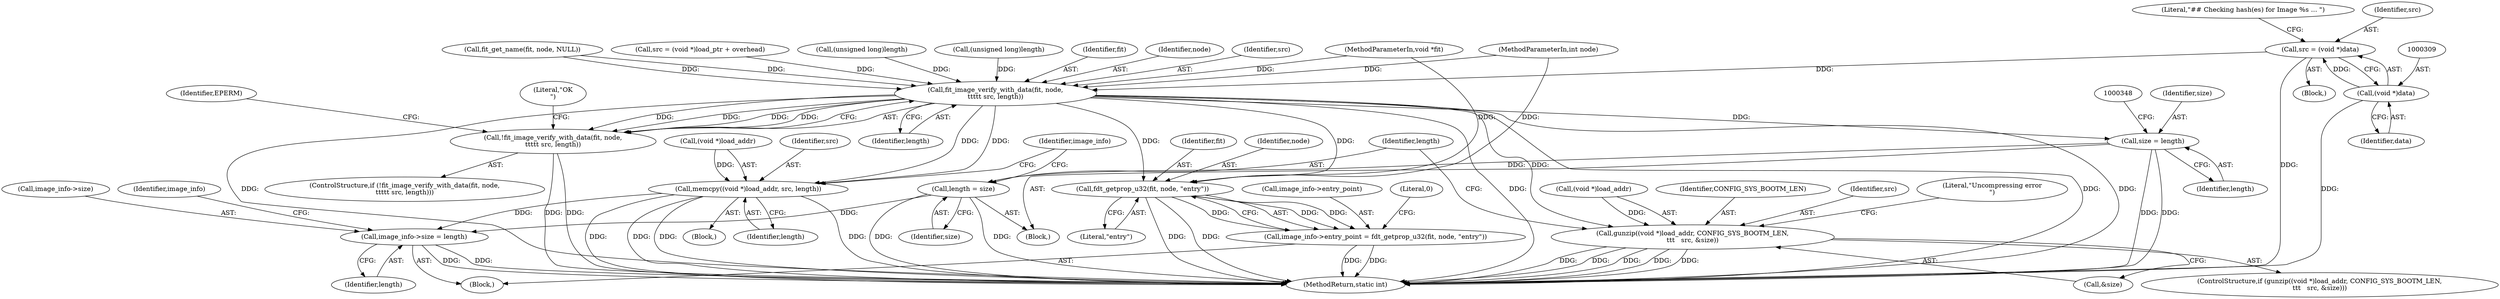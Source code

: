 digraph "0_u-boot_master_15@pointer" {
"1000306" [label="(Call,src = (void *)data)"];
"1000308" [label="(Call,(void *)data)"];
"1000319" [label="(Call,fit_image_verify_with_data(fit, node,\n\t\t\t\t\t src, length))"];
"1000318" [label="(Call,!fit_image_verify_with_data(fit, node,\n\t\t\t\t\t src, length))"];
"1000342" [label="(Call,size = length)"];
"1000360" [label="(Call,length = size)"];
"1000379" [label="(Call,image_info->size = length)"];
"1000346" [label="(Call,gunzip((void *)load_addr, CONFIG_SYS_BOOTM_LEN,\n\t\t\t   src, &size))"];
"1000365" [label="(Call,memcpy((void *)load_addr, src, length))"];
"1000388" [label="(Call,fdt_getprop_u32(fit, node, \"entry\"))"];
"1000384" [label="(Call,image_info->entry_point = fdt_getprop_u32(fit, node, \"entry\"))"];
"1000365" [label="(Call,memcpy((void *)load_addr, src, length))"];
"1000388" [label="(Call,fdt_getprop_u32(fit, node, \"entry\"))"];
"1000373" [label="(Block,)"];
"1000285" [label="(Block,)"];
"1000362" [label="(Identifier,size)"];
"1000310" [label="(Identifier,data)"];
"1000303" [label="(Call,(unsigned long)length)"];
"1000386" [label="(Identifier,image_info)"];
"1000320" [label="(Identifier,fit)"];
"1000351" [label="(Identifier,src)"];
"1000356" [label="(Literal,\"Uncompressing error\n\")"];
"1000385" [label="(Call,image_info->entry_point)"];
"1000105" [label="(MethodParameterIn,void *fit)"];
"1000343" [label="(Identifier,size)"];
"1000347" [label="(Call,(void *)load_addr)"];
"1000321" [label="(Identifier,node)"];
"1000380" [label="(Call,image_info->size)"];
"1000370" [label="(Identifier,length)"];
"1000345" [label="(ControlStructure,if (gunzip((void *)load_addr, CONFIG_SYS_BOOTM_LEN,\n\t\t\t   src, &size)))"];
"1000393" [label="(Literal,0)"];
"1000328" [label="(Literal,\"OK\n\")"];
"1000319" [label="(Call,fit_image_verify_with_data(fit, node,\n\t\t\t\t\t src, length))"];
"1000317" [label="(ControlStructure,if (!fit_image_verify_with_data(fit, node,\n\t\t\t\t\t src, length)))"];
"1000361" [label="(Identifier,length)"];
"1000389" [label="(Identifier,fit)"];
"1000341" [label="(Block,)"];
"1000372" [label="(Identifier,image_info)"];
"1000352" [label="(Call,&size)"];
"1000391" [label="(Literal,\"entry\")"];
"1000322" [label="(Identifier,src)"];
"1000312" [label="(Literal,\"## Checking hash(es) for Image %s ... \")"];
"1000308" [label="(Call,(void *)data)"];
"1000346" [label="(Call,gunzip((void *)load_addr, CONFIG_SYS_BOOTM_LEN,\n\t\t\t   src, &size))"];
"1000383" [label="(Identifier,length)"];
"1000344" [label="(Identifier,length)"];
"1000313" [label="(Call,fit_get_name(fit, node, NULL))"];
"1000277" [label="(Call,src = (void *)load_ptr + overhead)"];
"1000360" [label="(Call,length = size)"];
"1000366" [label="(Call,(void *)load_addr)"];
"1000342" [label="(Call,size = length)"];
"1000323" [label="(Identifier,length)"];
"1000107" [label="(MethodParameterIn,int node)"];
"1000318" [label="(Call,!fit_image_verify_with_data(fit, node,\n\t\t\t\t\t src, length))"];
"1000394" [label="(MethodReturn,static int)"];
"1000307" [label="(Identifier,src)"];
"1000306" [label="(Call,src = (void *)data)"];
"1000369" [label="(Identifier,src)"];
"1000350" [label="(Identifier,CONFIG_SYS_BOOTM_LEN)"];
"1000379" [label="(Call,image_info->size = length)"];
"1000274" [label="(Call,(unsigned long)length)"];
"1000384" [label="(Call,image_info->entry_point = fdt_getprop_u32(fit, node, \"entry\"))"];
"1000390" [label="(Identifier,node)"];
"1000326" [label="(Identifier,EPERM)"];
"1000364" [label="(Block,)"];
"1000306" -> "1000285"  [label="AST: "];
"1000306" -> "1000308"  [label="CFG: "];
"1000307" -> "1000306"  [label="AST: "];
"1000308" -> "1000306"  [label="AST: "];
"1000312" -> "1000306"  [label="CFG: "];
"1000306" -> "1000394"  [label="DDG: "];
"1000308" -> "1000306"  [label="DDG: "];
"1000306" -> "1000319"  [label="DDG: "];
"1000308" -> "1000310"  [label="CFG: "];
"1000309" -> "1000308"  [label="AST: "];
"1000310" -> "1000308"  [label="AST: "];
"1000308" -> "1000394"  [label="DDG: "];
"1000319" -> "1000318"  [label="AST: "];
"1000319" -> "1000323"  [label="CFG: "];
"1000320" -> "1000319"  [label="AST: "];
"1000321" -> "1000319"  [label="AST: "];
"1000322" -> "1000319"  [label="AST: "];
"1000323" -> "1000319"  [label="AST: "];
"1000318" -> "1000319"  [label="CFG: "];
"1000319" -> "1000394"  [label="DDG: "];
"1000319" -> "1000394"  [label="DDG: "];
"1000319" -> "1000394"  [label="DDG: "];
"1000319" -> "1000394"  [label="DDG: "];
"1000319" -> "1000318"  [label="DDG: "];
"1000319" -> "1000318"  [label="DDG: "];
"1000319" -> "1000318"  [label="DDG: "];
"1000319" -> "1000318"  [label="DDG: "];
"1000313" -> "1000319"  [label="DDG: "];
"1000313" -> "1000319"  [label="DDG: "];
"1000105" -> "1000319"  [label="DDG: "];
"1000107" -> "1000319"  [label="DDG: "];
"1000277" -> "1000319"  [label="DDG: "];
"1000303" -> "1000319"  [label="DDG: "];
"1000274" -> "1000319"  [label="DDG: "];
"1000319" -> "1000342"  [label="DDG: "];
"1000319" -> "1000346"  [label="DDG: "];
"1000319" -> "1000365"  [label="DDG: "];
"1000319" -> "1000365"  [label="DDG: "];
"1000319" -> "1000388"  [label="DDG: "];
"1000319" -> "1000388"  [label="DDG: "];
"1000318" -> "1000317"  [label="AST: "];
"1000326" -> "1000318"  [label="CFG: "];
"1000328" -> "1000318"  [label="CFG: "];
"1000318" -> "1000394"  [label="DDG: "];
"1000318" -> "1000394"  [label="DDG: "];
"1000342" -> "1000341"  [label="AST: "];
"1000342" -> "1000344"  [label="CFG: "];
"1000343" -> "1000342"  [label="AST: "];
"1000344" -> "1000342"  [label="AST: "];
"1000348" -> "1000342"  [label="CFG: "];
"1000342" -> "1000394"  [label="DDG: "];
"1000342" -> "1000394"  [label="DDG: "];
"1000342" -> "1000360"  [label="DDG: "];
"1000360" -> "1000341"  [label="AST: "];
"1000360" -> "1000362"  [label="CFG: "];
"1000361" -> "1000360"  [label="AST: "];
"1000362" -> "1000360"  [label="AST: "];
"1000372" -> "1000360"  [label="CFG: "];
"1000360" -> "1000394"  [label="DDG: "];
"1000360" -> "1000394"  [label="DDG: "];
"1000360" -> "1000379"  [label="DDG: "];
"1000379" -> "1000373"  [label="AST: "];
"1000379" -> "1000383"  [label="CFG: "];
"1000380" -> "1000379"  [label="AST: "];
"1000383" -> "1000379"  [label="AST: "];
"1000386" -> "1000379"  [label="CFG: "];
"1000379" -> "1000394"  [label="DDG: "];
"1000379" -> "1000394"  [label="DDG: "];
"1000365" -> "1000379"  [label="DDG: "];
"1000346" -> "1000345"  [label="AST: "];
"1000346" -> "1000352"  [label="CFG: "];
"1000347" -> "1000346"  [label="AST: "];
"1000350" -> "1000346"  [label="AST: "];
"1000351" -> "1000346"  [label="AST: "];
"1000352" -> "1000346"  [label="AST: "];
"1000356" -> "1000346"  [label="CFG: "];
"1000361" -> "1000346"  [label="CFG: "];
"1000346" -> "1000394"  [label="DDG: "];
"1000346" -> "1000394"  [label="DDG: "];
"1000346" -> "1000394"  [label="DDG: "];
"1000346" -> "1000394"  [label="DDG: "];
"1000346" -> "1000394"  [label="DDG: "];
"1000347" -> "1000346"  [label="DDG: "];
"1000365" -> "1000364"  [label="AST: "];
"1000365" -> "1000370"  [label="CFG: "];
"1000366" -> "1000365"  [label="AST: "];
"1000369" -> "1000365"  [label="AST: "];
"1000370" -> "1000365"  [label="AST: "];
"1000372" -> "1000365"  [label="CFG: "];
"1000365" -> "1000394"  [label="DDG: "];
"1000365" -> "1000394"  [label="DDG: "];
"1000365" -> "1000394"  [label="DDG: "];
"1000365" -> "1000394"  [label="DDG: "];
"1000366" -> "1000365"  [label="DDG: "];
"1000388" -> "1000384"  [label="AST: "];
"1000388" -> "1000391"  [label="CFG: "];
"1000389" -> "1000388"  [label="AST: "];
"1000390" -> "1000388"  [label="AST: "];
"1000391" -> "1000388"  [label="AST: "];
"1000384" -> "1000388"  [label="CFG: "];
"1000388" -> "1000394"  [label="DDG: "];
"1000388" -> "1000394"  [label="DDG: "];
"1000388" -> "1000384"  [label="DDG: "];
"1000388" -> "1000384"  [label="DDG: "];
"1000388" -> "1000384"  [label="DDG: "];
"1000105" -> "1000388"  [label="DDG: "];
"1000107" -> "1000388"  [label="DDG: "];
"1000384" -> "1000373"  [label="AST: "];
"1000385" -> "1000384"  [label="AST: "];
"1000393" -> "1000384"  [label="CFG: "];
"1000384" -> "1000394"  [label="DDG: "];
"1000384" -> "1000394"  [label="DDG: "];
}
